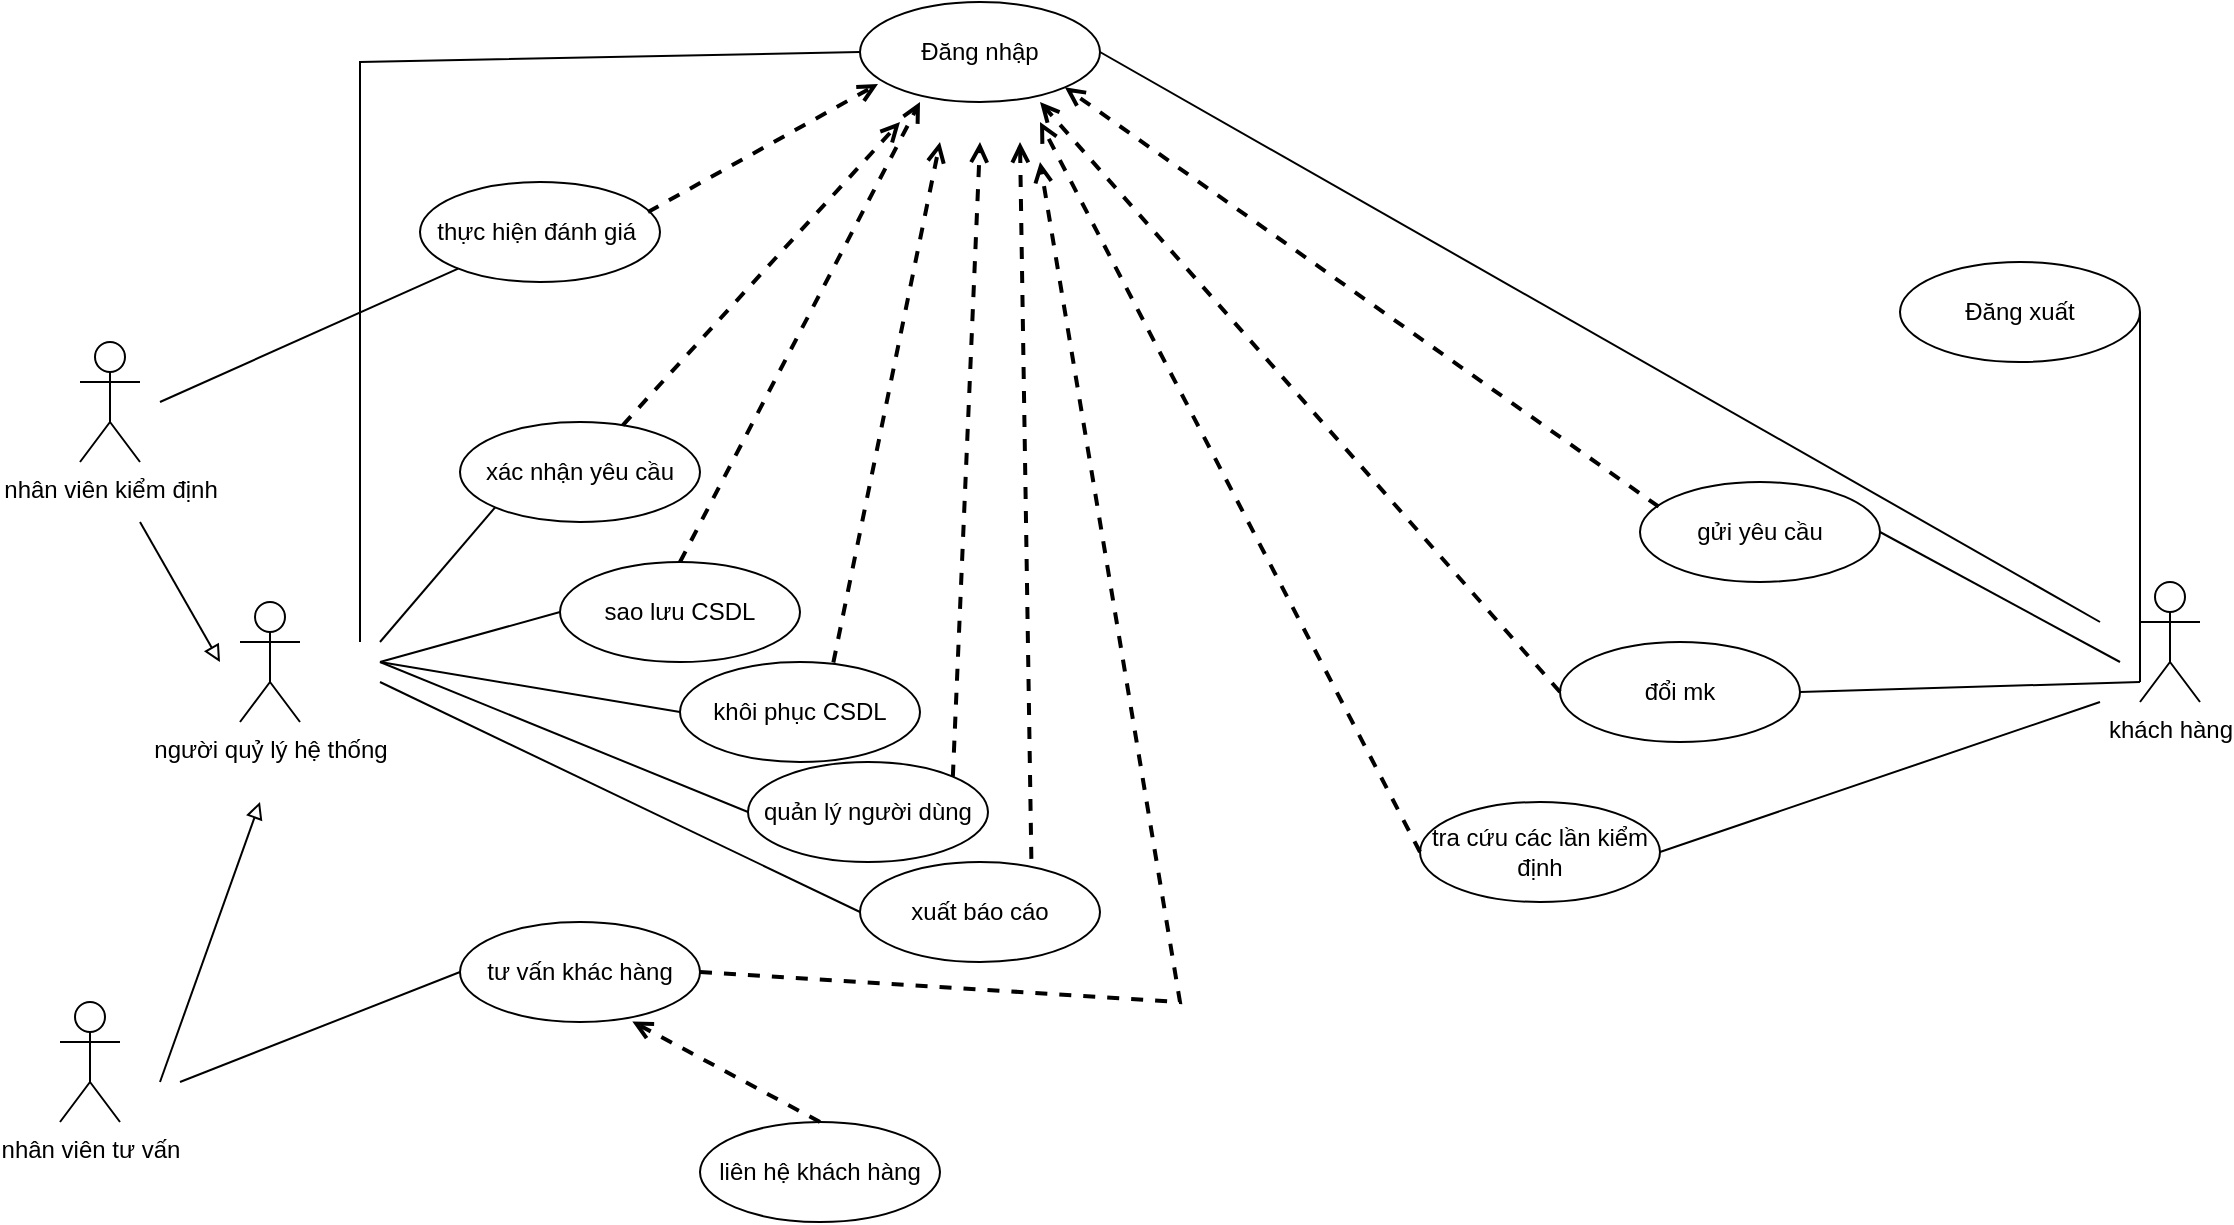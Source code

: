 <mxfile version="24.7.17" pages="2">
  <diagram name="use case tong quat" id="53bPs-Tj5kSFK4nyHWsO">
    <mxGraphModel dx="2080" dy="809" grid="1" gridSize="10" guides="1" tooltips="1" connect="1" arrows="1" fold="1" page="1" pageScale="1" pageWidth="827" pageHeight="1169" math="0" shadow="0">
      <root>
        <mxCell id="0" />
        <mxCell id="1" parent="0" />
        <mxCell id="lSQRYhNzqYqZ9U0qe4sT-1" value="người quỷ lý hệ thống" style="shape=umlActor;verticalLabelPosition=bottom;verticalAlign=top;html=1;outlineConnect=0;" parent="1" vertex="1">
          <mxGeometry x="-80" y="320" width="30" height="60" as="geometry" />
        </mxCell>
        <mxCell id="lSQRYhNzqYqZ9U0qe4sT-2" value="nhân viên tư vấn" style="shape=umlActor;verticalLabelPosition=bottom;verticalAlign=top;html=1;outlineConnect=0;" parent="1" vertex="1">
          <mxGeometry x="-170" y="520" width="30" height="60" as="geometry" />
        </mxCell>
        <mxCell id="lSQRYhNzqYqZ9U0qe4sT-3" value="khách hàng" style="shape=umlActor;verticalLabelPosition=bottom;verticalAlign=top;html=1;outlineConnect=0;" parent="1" vertex="1">
          <mxGeometry x="870" y="310" width="30" height="60" as="geometry" />
        </mxCell>
        <mxCell id="lSQRYhNzqYqZ9U0qe4sT-4" value="nhân viên kiểm định" style="shape=umlActor;verticalLabelPosition=bottom;verticalAlign=top;html=1;outlineConnect=0;" parent="1" vertex="1">
          <mxGeometry x="-160" y="190" width="30" height="60" as="geometry" />
        </mxCell>
        <mxCell id="lSQRYhNzqYqZ9U0qe4sT-7" value="Đăng nhập" style="ellipse;whiteSpace=wrap;html=1;" parent="1" vertex="1">
          <mxGeometry x="230" y="20" width="120" height="50" as="geometry" />
        </mxCell>
        <mxCell id="lSQRYhNzqYqZ9U0qe4sT-8" value="Đăng xuất" style="ellipse;whiteSpace=wrap;html=1;" parent="1" vertex="1">
          <mxGeometry x="750" y="150" width="120" height="50" as="geometry" />
        </mxCell>
        <mxCell id="lSQRYhNzqYqZ9U0qe4sT-9" value="sao lưu CSDL" style="ellipse;whiteSpace=wrap;html=1;" parent="1" vertex="1">
          <mxGeometry x="80" y="300" width="120" height="50" as="geometry" />
        </mxCell>
        <mxCell id="lSQRYhNzqYqZ9U0qe4sT-10" value="khôi phục CSDL" style="ellipse;whiteSpace=wrap;html=1;" parent="1" vertex="1">
          <mxGeometry x="140" y="350" width="120" height="50" as="geometry" />
        </mxCell>
        <mxCell id="lSQRYhNzqYqZ9U0qe4sT-11" value="tư vấn khác hàng" style="ellipse;whiteSpace=wrap;html=1;" parent="1" vertex="1">
          <mxGeometry x="30" y="480" width="120" height="50" as="geometry" />
        </mxCell>
        <mxCell id="lSQRYhNzqYqZ9U0qe4sT-13" value="thực hiện đánh giá&amp;nbsp;&lt;span style=&quot;color: rgba(0, 0, 0, 0); font-family: monospace; font-size: 0px; text-align: start; text-wrap: nowrap;&quot;&gt;%3CmxGraphModel%3E%3Croot%3E%3CmxCell%20id%3D%220%22%2F%3E%3CmxCell%20id%3D%221%22%20parent%3D%220%22%2F%3E%3CmxCell%20id%3D%222%22%20value%3D%22%C4%90%C4%83ng%20nh%E1%BA%ADp%22%20style%3D%22ellipse%3BwhiteSpace%3Dwrap%3Bhtml%3D1%3B%22%20vertex%3D%221%22%20parent%3D%221%22%3E%3CmxGeometry%20x%3D%22330%22%20y%3D%22300%22%20width%3D%22120%22%20height%3D%2250%22%20as%3D%22geometry%22%2F%3E%3C%2FmxCell%3E%3C%2Froot%3E%3C%2FmxGraphModel%3E&lt;/span&gt;&lt;span style=&quot;color: rgba(0, 0, 0, 0); font-family: monospace; font-size: 0px; text-align: start; text-wrap: nowrap;&quot;&gt;%3CmxGraphModel%3E%3Croot%3E%3CmxCell%20id%3D%220%22%2F%3E%3CmxCell%20id%3D%221%22%20parent%3D%220%22%2F%3E%3CmxCell%20id%3D%222%22%20value%3D%22%C4%90%C4%83ng%20nh%E1%BA%ADp%22%20style%3D%22ellipse%3BwhiteSpace%3Dwrap%3Bhtml%3D1%3B%22%20vertex%3D%221%22%20parent%3D%221%22%3E%3CmxGeometry%20x%3D%22330%22%20y%3D%22300%22%20width%3D%22120%22%20height%3D%2250%22%20as%3D%22geometry%22%2F%3E%3C%2FmxCell%3E%3C%2Froot%3E%3C%2FmxGraphModel%3E&lt;/span&gt;" style="ellipse;whiteSpace=wrap;html=1;" parent="1" vertex="1">
          <mxGeometry x="10" y="110" width="120" height="50" as="geometry" />
        </mxCell>
        <mxCell id="lSQRYhNzqYqZ9U0qe4sT-14" value="gửi yêu cầu" style="ellipse;whiteSpace=wrap;html=1;" parent="1" vertex="1">
          <mxGeometry x="620" y="260" width="120" height="50" as="geometry" />
        </mxCell>
        <mxCell id="lSQRYhNzqYqZ9U0qe4sT-15" value="quản lý người dùng" style="ellipse;whiteSpace=wrap;html=1;" parent="1" vertex="1">
          <mxGeometry x="174" y="400" width="120" height="50" as="geometry" />
        </mxCell>
        <mxCell id="lSQRYhNzqYqZ9U0qe4sT-16" value="xuất báo cáo" style="ellipse;whiteSpace=wrap;html=1;" parent="1" vertex="1">
          <mxGeometry x="230" y="450" width="120" height="50" as="geometry" />
        </mxCell>
        <mxCell id="lSQRYhNzqYqZ9U0qe4sT-18" value="" style="endArrow=none;html=1;rounded=0;entryX=0;entryY=0.5;entryDx=0;entryDy=0;" parent="1" target="lSQRYhNzqYqZ9U0qe4sT-7" edge="1">
          <mxGeometry width="50" height="50" relative="1" as="geometry">
            <mxPoint x="-20" y="340" as="sourcePoint" />
            <mxPoint x="420" y="310" as="targetPoint" />
            <Array as="points">
              <mxPoint x="-20" y="50" />
            </Array>
          </mxGeometry>
        </mxCell>
        <mxCell id="lSQRYhNzqYqZ9U0qe4sT-20" value="" style="endArrow=none;html=1;rounded=0;entryX=0;entryY=0.5;entryDx=0;entryDy=0;" parent="1" target="lSQRYhNzqYqZ9U0qe4sT-9" edge="1">
          <mxGeometry width="50" height="50" relative="1" as="geometry">
            <mxPoint x="-10" y="350" as="sourcePoint" />
            <mxPoint x="420" y="310" as="targetPoint" />
          </mxGeometry>
        </mxCell>
        <mxCell id="lSQRYhNzqYqZ9U0qe4sT-21" value="" style="endArrow=none;html=1;rounded=0;entryX=0;entryY=0.5;entryDx=0;entryDy=0;" parent="1" target="lSQRYhNzqYqZ9U0qe4sT-10" edge="1">
          <mxGeometry width="50" height="50" relative="1" as="geometry">
            <mxPoint x="-10" y="350" as="sourcePoint" />
            <mxPoint x="160" y="205" as="targetPoint" />
          </mxGeometry>
        </mxCell>
        <mxCell id="lSQRYhNzqYqZ9U0qe4sT-22" value="" style="endArrow=none;html=1;rounded=0;entryX=0;entryY=0.5;entryDx=0;entryDy=0;" parent="1" target="lSQRYhNzqYqZ9U0qe4sT-15" edge="1">
          <mxGeometry width="50" height="50" relative="1" as="geometry">
            <mxPoint x="-10" y="350" as="sourcePoint" />
            <mxPoint x="170" y="215" as="targetPoint" />
          </mxGeometry>
        </mxCell>
        <mxCell id="lSQRYhNzqYqZ9U0qe4sT-23" value="" style="endArrow=none;html=1;rounded=0;entryX=0;entryY=0.5;entryDx=0;entryDy=0;" parent="1" target="lSQRYhNzqYqZ9U0qe4sT-16" edge="1">
          <mxGeometry width="50" height="50" relative="1" as="geometry">
            <mxPoint x="-10" y="360" as="sourcePoint" />
            <mxPoint x="180" y="225" as="targetPoint" />
          </mxGeometry>
        </mxCell>
        <mxCell id="lSQRYhNzqYqZ9U0qe4sT-26" value="" style="endArrow=none;html=1;rounded=0;entryX=1;entryY=0.5;entryDx=0;entryDy=0;" parent="1" target="lSQRYhNzqYqZ9U0qe4sT-14" edge="1">
          <mxGeometry width="50" height="50" relative="1" as="geometry">
            <mxPoint x="860" y="350" as="sourcePoint" />
            <mxPoint x="700" y="310" as="targetPoint" />
          </mxGeometry>
        </mxCell>
        <mxCell id="lSQRYhNzqYqZ9U0qe4sT-27" value="" style="endArrow=none;html=1;rounded=0;entryX=1;entryY=0.5;entryDx=0;entryDy=0;" parent="1" target="lSQRYhNzqYqZ9U0qe4sT-8" edge="1">
          <mxGeometry width="50" height="50" relative="1" as="geometry">
            <mxPoint x="870" y="360" as="sourcePoint" />
            <mxPoint x="330" y="652.353" as="targetPoint" />
          </mxGeometry>
        </mxCell>
        <mxCell id="lSQRYhNzqYqZ9U0qe4sT-28" value="" style="endArrow=none;html=1;rounded=0;entryX=1;entryY=0.5;entryDx=0;entryDy=0;" parent="1" target="lSQRYhNzqYqZ9U0qe4sT-7" edge="1">
          <mxGeometry width="50" height="50" relative="1" as="geometry">
            <mxPoint x="850" y="330" as="sourcePoint" />
            <mxPoint x="670" y="365" as="targetPoint" />
          </mxGeometry>
        </mxCell>
        <mxCell id="lSQRYhNzqYqZ9U0qe4sT-30" value="" style="endArrow=block;html=1;rounded=0;endFill=0;" parent="1" edge="1">
          <mxGeometry width="50" height="50" relative="1" as="geometry">
            <mxPoint x="-120" y="560" as="sourcePoint" />
            <mxPoint x="-70" y="420" as="targetPoint" />
          </mxGeometry>
        </mxCell>
        <mxCell id="lSQRYhNzqYqZ9U0qe4sT-31" value="" style="endArrow=block;html=1;rounded=0;endFill=0;" parent="1" edge="1">
          <mxGeometry width="50" height="50" relative="1" as="geometry">
            <mxPoint x="-130" y="280" as="sourcePoint" />
            <mxPoint x="-90" y="350" as="targetPoint" />
          </mxGeometry>
        </mxCell>
        <mxCell id="lSQRYhNzqYqZ9U0qe4sT-32" value="" style="endArrow=open;dashed=1;html=1;strokeWidth=2;rounded=0;endFill=0;exitX=0.5;exitY=0;exitDx=0;exitDy=0;" parent="1" source="lSQRYhNzqYqZ9U0qe4sT-9" edge="1">
          <mxGeometry width="50" height="50" relative="1" as="geometry">
            <mxPoint x="210" y="330" as="sourcePoint" />
            <mxPoint x="260" y="70" as="targetPoint" />
          </mxGeometry>
        </mxCell>
        <mxCell id="lSQRYhNzqYqZ9U0qe4sT-33" value="" style="endArrow=open;dashed=1;html=1;strokeWidth=2;rounded=0;endFill=0;exitX=0.639;exitY=0.005;exitDx=0;exitDy=0;exitPerimeter=0;" parent="1" source="lSQRYhNzqYqZ9U0qe4sT-10" edge="1">
          <mxGeometry width="50" height="50" relative="1" as="geometry">
            <mxPoint x="170" y="220" as="sourcePoint" />
            <mxPoint x="270" y="90" as="targetPoint" />
          </mxGeometry>
        </mxCell>
        <mxCell id="lSQRYhNzqYqZ9U0qe4sT-35" value="" style="endArrow=open;dashed=1;html=1;strokeWidth=2;rounded=0;endFill=0;exitX=0.714;exitY=-0.031;exitDx=0;exitDy=0;exitPerimeter=0;" parent="1" source="lSQRYhNzqYqZ9U0qe4sT-16" edge="1">
          <mxGeometry width="50" height="50" relative="1" as="geometry">
            <mxPoint x="314" y="440" as="sourcePoint" />
            <mxPoint x="310" y="90" as="targetPoint" />
          </mxGeometry>
        </mxCell>
        <mxCell id="lSQRYhNzqYqZ9U0qe4sT-36" value="" style="endArrow=open;dashed=1;html=1;strokeWidth=2;rounded=0;endFill=0;exitX=1;exitY=0;exitDx=0;exitDy=0;" parent="1" source="lSQRYhNzqYqZ9U0qe4sT-15" edge="1">
          <mxGeometry width="50" height="50" relative="1" as="geometry">
            <mxPoint x="200" y="250" as="sourcePoint" />
            <mxPoint x="290" y="90" as="targetPoint" />
          </mxGeometry>
        </mxCell>
        <mxCell id="lSQRYhNzqYqZ9U0qe4sT-38" value="đổi mk" style="ellipse;whiteSpace=wrap;html=1;" parent="1" vertex="1">
          <mxGeometry x="580" y="340" width="120" height="50" as="geometry" />
        </mxCell>
        <mxCell id="lSQRYhNzqYqZ9U0qe4sT-39" value="" style="endArrow=none;html=1;rounded=0;entryX=1;entryY=0.5;entryDx=0;entryDy=0;" parent="1" target="lSQRYhNzqYqZ9U0qe4sT-38" edge="1">
          <mxGeometry width="50" height="50" relative="1" as="geometry">
            <mxPoint x="870" y="360" as="sourcePoint" />
            <mxPoint x="710" y="320" as="targetPoint" />
          </mxGeometry>
        </mxCell>
        <mxCell id="lSQRYhNzqYqZ9U0qe4sT-40" value="" style="endArrow=none;html=1;rounded=0;entryX=0;entryY=0.5;entryDx=0;entryDy=0;" parent="1" target="lSQRYhNzqYqZ9U0qe4sT-11" edge="1">
          <mxGeometry width="50" height="50" relative="1" as="geometry">
            <mxPoint x="-110" y="560" as="sourcePoint" />
            <mxPoint x="390" y="440" as="targetPoint" />
          </mxGeometry>
        </mxCell>
        <mxCell id="lSQRYhNzqYqZ9U0qe4sT-43" value="" style="endArrow=open;dashed=1;html=1;strokeWidth=2;rounded=0;endFill=0;exitX=0.078;exitY=0.247;exitDx=0;exitDy=0;entryX=1;entryY=1;entryDx=0;entryDy=0;exitPerimeter=0;" parent="1" source="lSQRYhNzqYqZ9U0qe4sT-14" target="lSQRYhNzqYqZ9U0qe4sT-7" edge="1">
          <mxGeometry width="50" height="50" relative="1" as="geometry">
            <mxPoint x="326" y="458" as="sourcePoint" />
            <mxPoint x="320" y="100" as="targetPoint" />
          </mxGeometry>
        </mxCell>
        <mxCell id="lSQRYhNzqYqZ9U0qe4sT-44" value="" style="endArrow=open;dashed=1;html=1;strokeWidth=2;rounded=0;endFill=0;exitX=0;exitY=0.5;exitDx=0;exitDy=0;entryX=0.75;entryY=1;entryDx=0;entryDy=0;entryPerimeter=0;" parent="1" source="lSQRYhNzqYqZ9U0qe4sT-38" target="lSQRYhNzqYqZ9U0qe4sT-7" edge="1">
          <mxGeometry width="50" height="50" relative="1" as="geometry">
            <mxPoint x="336" y="468" as="sourcePoint" />
            <mxPoint x="330" y="110" as="targetPoint" />
          </mxGeometry>
        </mxCell>
        <mxCell id="lSQRYhNzqYqZ9U0qe4sT-47" value="tra cứu các lần kiểm định" style="ellipse;whiteSpace=wrap;html=1;" parent="1" vertex="1">
          <mxGeometry x="510" y="420" width="120" height="50" as="geometry" />
        </mxCell>
        <mxCell id="lSQRYhNzqYqZ9U0qe4sT-48" value="" style="endArrow=open;dashed=1;html=1;strokeWidth=2;rounded=0;endFill=0;exitX=1;exitY=0.5;exitDx=0;exitDy=0;" parent="1" source="lSQRYhNzqYqZ9U0qe4sT-11" edge="1">
          <mxGeometry width="50" height="50" relative="1" as="geometry">
            <mxPoint x="326" y="458" as="sourcePoint" />
            <mxPoint x="320" y="100" as="targetPoint" />
            <Array as="points">
              <mxPoint x="390" y="520" />
            </Array>
          </mxGeometry>
        </mxCell>
        <mxCell id="lSQRYhNzqYqZ9U0qe4sT-49" value="" style="endArrow=open;dashed=1;html=1;strokeWidth=2;rounded=0;endFill=0;exitX=0.95;exitY=0.3;exitDx=0;exitDy=0;entryX=0.075;entryY=0.82;entryDx=0;entryDy=0;entryPerimeter=0;exitPerimeter=0;" parent="1" source="lSQRYhNzqYqZ9U0qe4sT-13" target="lSQRYhNzqYqZ9U0qe4sT-7" edge="1">
          <mxGeometry width="50" height="50" relative="1" as="geometry">
            <mxPoint x="336" y="468" as="sourcePoint" />
            <mxPoint x="330" y="110" as="targetPoint" />
          </mxGeometry>
        </mxCell>
        <mxCell id="lSQRYhNzqYqZ9U0qe4sT-50" value="" style="endArrow=none;html=1;rounded=0;" parent="1" target="lSQRYhNzqYqZ9U0qe4sT-13" edge="1">
          <mxGeometry width="50" height="50" relative="1" as="geometry">
            <mxPoint x="-120" y="220" as="sourcePoint" />
            <mxPoint x="390" y="440" as="targetPoint" />
          </mxGeometry>
        </mxCell>
        <mxCell id="lSQRYhNzqYqZ9U0qe4sT-53" value="liên hệ khách hàng" style="ellipse;whiteSpace=wrap;html=1;" parent="1" vertex="1">
          <mxGeometry x="150" y="580" width="120" height="50" as="geometry" />
        </mxCell>
        <mxCell id="lSQRYhNzqYqZ9U0qe4sT-54" value="" style="endArrow=open;dashed=1;html=1;strokeWidth=2;rounded=0;endFill=0;entryX=0.718;entryY=0.995;entryDx=0;entryDy=0;entryPerimeter=0;exitX=0.5;exitY=0;exitDx=0;exitDy=0;" parent="1" source="lSQRYhNzqYqZ9U0qe4sT-53" target="lSQRYhNzqYqZ9U0qe4sT-11" edge="1">
          <mxGeometry width="50" height="50" relative="1" as="geometry">
            <mxPoint x="150" y="310" as="sourcePoint" />
            <mxPoint x="270" y="80" as="targetPoint" />
          </mxGeometry>
        </mxCell>
        <mxCell id="lSQRYhNzqYqZ9U0qe4sT-56" value="xác nhận yêu cầu" style="ellipse;whiteSpace=wrap;html=1;" parent="1" vertex="1">
          <mxGeometry x="30" y="230" width="120" height="50" as="geometry" />
        </mxCell>
        <mxCell id="lSQRYhNzqYqZ9U0qe4sT-57" value="" style="endArrow=none;html=1;rounded=0;entryX=0;entryY=1;entryDx=0;entryDy=0;" parent="1" target="lSQRYhNzqYqZ9U0qe4sT-56" edge="1">
          <mxGeometry width="50" height="50" relative="1" as="geometry">
            <mxPoint x="-10" y="340" as="sourcePoint" />
            <mxPoint x="300" y="440" as="targetPoint" />
          </mxGeometry>
        </mxCell>
        <mxCell id="lSQRYhNzqYqZ9U0qe4sT-58" value="" style="endArrow=open;dashed=1;html=1;strokeWidth=2;rounded=0;endFill=0;" parent="1" source="lSQRYhNzqYqZ9U0qe4sT-56" edge="1">
          <mxGeometry width="50" height="50" relative="1" as="geometry">
            <mxPoint x="150" y="310" as="sourcePoint" />
            <mxPoint x="250" y="80" as="targetPoint" />
          </mxGeometry>
        </mxCell>
        <mxCell id="lSQRYhNzqYqZ9U0qe4sT-59" value="" style="endArrow=none;html=1;rounded=0;entryX=1;entryY=0.5;entryDx=0;entryDy=0;" parent="1" target="lSQRYhNzqYqZ9U0qe4sT-47" edge="1">
          <mxGeometry width="50" height="50" relative="1" as="geometry">
            <mxPoint x="850" y="370" as="sourcePoint" />
            <mxPoint x="640" y="385" as="targetPoint" />
          </mxGeometry>
        </mxCell>
        <mxCell id="lSQRYhNzqYqZ9U0qe4sT-60" value="" style="endArrow=open;dashed=1;html=1;strokeWidth=2;rounded=0;endFill=0;exitX=0;exitY=0.5;exitDx=0;exitDy=0;" parent="1" source="lSQRYhNzqYqZ9U0qe4sT-47" edge="1">
          <mxGeometry width="50" height="50" relative="1" as="geometry">
            <mxPoint x="530" y="325" as="sourcePoint" />
            <mxPoint x="320" y="80" as="targetPoint" />
          </mxGeometry>
        </mxCell>
      </root>
    </mxGraphModel>
  </diagram>
  <diagram id="MuZ1EdwapbXiGxudljui" name="Trang-2">
    <mxGraphModel dx="2394" dy="1012" grid="1" gridSize="10" guides="1" tooltips="1" connect="1" arrows="1" fold="1" page="1" pageScale="1" pageWidth="827" pageHeight="1169" math="0" shadow="0">
      <root>
        <mxCell id="0" />
        <mxCell id="1" parent="0" />
        <mxCell id="F_4D0l9TTRCWIXlm0CNp-1" value="người quỷ lý hệ thống" style="shape=umlActor;verticalLabelPosition=bottom;verticalAlign=top;html=1;outlineConnect=0;" vertex="1" parent="1">
          <mxGeometry x="-210" y="380" width="30" height="60" as="geometry" />
        </mxCell>
        <mxCell id="F_4D0l9TTRCWIXlm0CNp-2" value="nhân viên tư vấn" style="shape=umlActor;verticalLabelPosition=bottom;verticalAlign=top;html=1;outlineConnect=0;" vertex="1" parent="1">
          <mxGeometry x="-320" y="650" width="30" height="60" as="geometry" />
        </mxCell>
        <mxCell id="F_4D0l9TTRCWIXlm0CNp-3" value="khách hàng" style="shape=umlActor;verticalLabelPosition=bottom;verticalAlign=top;html=1;outlineConnect=0;" vertex="1" parent="1">
          <mxGeometry x="1010" y="330" width="30" height="60" as="geometry" />
        </mxCell>
        <mxCell id="F_4D0l9TTRCWIXlm0CNp-4" value="nhân viên kiểm định" style="shape=umlActor;verticalLabelPosition=bottom;verticalAlign=top;html=1;outlineConnect=0;" vertex="1" parent="1">
          <mxGeometry x="-280" y="150" width="30" height="60" as="geometry" />
        </mxCell>
        <mxCell id="F_4D0l9TTRCWIXlm0CNp-5" value="Đăng nhập" style="ellipse;whiteSpace=wrap;html=1;" vertex="1" parent="1">
          <mxGeometry x="230" y="20" width="120" height="50" as="geometry" />
        </mxCell>
        <mxCell id="F_4D0l9TTRCWIXlm0CNp-6" value="Đăng xuất" style="ellipse;whiteSpace=wrap;html=1;" vertex="1" parent="1">
          <mxGeometry x="580" y="700" width="120" height="50" as="geometry" />
        </mxCell>
        <mxCell id="F_4D0l9TTRCWIXlm0CNp-7" value="sao lưu CSDL" style="ellipse;whiteSpace=wrap;html=1;" vertex="1" parent="1">
          <mxGeometry x="-20" y="320" width="120" height="50" as="geometry" />
        </mxCell>
        <mxCell id="F_4D0l9TTRCWIXlm0CNp-8" value="khôi phục CSDL" style="ellipse;whiteSpace=wrap;html=1;" vertex="1" parent="1">
          <mxGeometry x="50" y="380" width="120" height="50" as="geometry" />
        </mxCell>
        <mxCell id="F_4D0l9TTRCWIXlm0CNp-9" value="tư vấn khác hàng" style="ellipse;whiteSpace=wrap;html=1;" vertex="1" parent="1">
          <mxGeometry x="-30" y="590" width="120" height="50" as="geometry" />
        </mxCell>
        <mxCell id="F_4D0l9TTRCWIXlm0CNp-10" value="thực hiện đánh giá&amp;nbsp;&lt;span style=&quot;color: rgba(0, 0, 0, 0); font-family: monospace; font-size: 0px; text-align: start; text-wrap: nowrap;&quot;&gt;%3CmxGraphModel%3E%3Croot%3E%3CmxCell%20id%3D%220%22%2F%3E%3CmxCell%20id%3D%221%22%20parent%3D%220%22%2F%3E%3CmxCell%20id%3D%222%22%20value%3D%22%C4%90%C4%83ng%20nh%E1%BA%ADp%22%20style%3D%22ellipse%3BwhiteSpace%3Dwrap%3Bhtml%3D1%3B%22%20vertex%3D%221%22%20parent%3D%221%22%3E%3CmxGeometry%20x%3D%22330%22%20y%3D%22300%22%20width%3D%22120%22%20height%3D%2250%22%20as%3D%22geometry%22%2F%3E%3C%2FmxCell%3E%3C%2Froot%3E%3C%2FmxGraphModel%3E&lt;/span&gt;&lt;span style=&quot;color: rgba(0, 0, 0, 0); font-family: monospace; font-size: 0px; text-align: start; text-wrap: nowrap;&quot;&gt;%3CmxGraphModel%3E%3Croot%3E%3CmxCell%20id%3D%220%22%2F%3E%3CmxCell%20id%3D%221%22%20parent%3D%220%22%2F%3E%3CmxCell%20id%3D%222%22%20value%3D%22%C4%90%C4%83ng%20nh%E1%BA%ADp%22%20style%3D%22ellipse%3BwhiteSpace%3Dwrap%3Bhtml%3D1%3B%22%20vertex%3D%221%22%20parent%3D%221%22%3E%3CmxGeometry%20x%3D%22330%22%20y%3D%22300%22%20width%3D%22120%22%20height%3D%2250%22%20as%3D%22geometry%22%2F%3E%3C%2FmxCell%3E%3C%2Froot%3E%3C%2FmxGraphModel%3E&lt;/span&gt;" style="ellipse;whiteSpace=wrap;html=1;" vertex="1" parent="1">
          <mxGeometry x="-90" y="110" width="120" height="50" as="geometry" />
        </mxCell>
        <mxCell id="F_4D0l9TTRCWIXlm0CNp-11" value="gửi yêu cầu" style="ellipse;whiteSpace=wrap;html=1;" vertex="1" parent="1">
          <mxGeometry x="730" y="220" width="120" height="50" as="geometry" />
        </mxCell>
        <mxCell id="F_4D0l9TTRCWIXlm0CNp-12" value="quản lý người dùng" style="ellipse;whiteSpace=wrap;html=1;" vertex="1" parent="1">
          <mxGeometry x="120" y="430" width="120" height="50" as="geometry" />
        </mxCell>
        <mxCell id="F_4D0l9TTRCWIXlm0CNp-13" value="xuất báo cáo" style="ellipse;whiteSpace=wrap;html=1;" vertex="1" parent="1">
          <mxGeometry x="280" y="550" width="120" height="50" as="geometry" />
        </mxCell>
        <mxCell id="F_4D0l9TTRCWIXlm0CNp-14" value="" style="endArrow=none;html=1;rounded=0;entryX=0;entryY=0.5;entryDx=0;entryDy=0;" edge="1" parent="1" target="F_4D0l9TTRCWIXlm0CNp-5">
          <mxGeometry width="50" height="50" relative="1" as="geometry">
            <mxPoint x="-170" y="360" as="sourcePoint" />
            <mxPoint x="420" y="310" as="targetPoint" />
            <Array as="points">
              <mxPoint x="-110" y="60" />
            </Array>
          </mxGeometry>
        </mxCell>
        <mxCell id="F_4D0l9TTRCWIXlm0CNp-15" value="" style="endArrow=none;html=1;rounded=0;entryX=0;entryY=0.5;entryDx=0;entryDy=0;" edge="1" parent="1" target="F_4D0l9TTRCWIXlm0CNp-7">
          <mxGeometry width="50" height="50" relative="1" as="geometry">
            <mxPoint x="-160" y="390" as="sourcePoint" />
            <mxPoint x="420" y="310" as="targetPoint" />
          </mxGeometry>
        </mxCell>
        <mxCell id="F_4D0l9TTRCWIXlm0CNp-16" value="" style="endArrow=none;html=1;rounded=0;entryX=0;entryY=0.5;entryDx=0;entryDy=0;" edge="1" parent="1" target="F_4D0l9TTRCWIXlm0CNp-8">
          <mxGeometry width="50" height="50" relative="1" as="geometry">
            <mxPoint x="-150" y="410" as="sourcePoint" />
            <mxPoint x="160" y="205" as="targetPoint" />
          </mxGeometry>
        </mxCell>
        <mxCell id="F_4D0l9TTRCWIXlm0CNp-17" value="" style="endArrow=none;html=1;rounded=0;entryX=0;entryY=0.5;entryDx=0;entryDy=0;" edge="1" parent="1" target="F_4D0l9TTRCWIXlm0CNp-12">
          <mxGeometry width="50" height="50" relative="1" as="geometry">
            <mxPoint x="-140" y="420" as="sourcePoint" />
            <mxPoint x="170" y="215" as="targetPoint" />
          </mxGeometry>
        </mxCell>
        <mxCell id="F_4D0l9TTRCWIXlm0CNp-18" value="" style="endArrow=none;html=1;rounded=0;entryX=0;entryY=0.5;entryDx=0;entryDy=0;" edge="1" parent="1" target="F_4D0l9TTRCWIXlm0CNp-13">
          <mxGeometry width="50" height="50" relative="1" as="geometry">
            <mxPoint x="-140" y="430" as="sourcePoint" />
            <mxPoint x="180" y="225" as="targetPoint" />
            <Array as="points">
              <mxPoint x="-60" y="530" />
            </Array>
          </mxGeometry>
        </mxCell>
        <mxCell id="F_4D0l9TTRCWIXlm0CNp-19" value="" style="endArrow=none;html=1;rounded=0;entryX=1;entryY=0.5;entryDx=0;entryDy=0;" edge="1" parent="1" target="F_4D0l9TTRCWIXlm0CNp-11">
          <mxGeometry width="50" height="50" relative="1" as="geometry">
            <mxPoint x="960" y="350" as="sourcePoint" />
            <mxPoint x="700" y="310" as="targetPoint" />
          </mxGeometry>
        </mxCell>
        <mxCell id="F_4D0l9TTRCWIXlm0CNp-20" value="" style="endArrow=none;html=1;rounded=0;entryX=1;entryY=0.5;entryDx=0;entryDy=0;" edge="1" parent="1" target="F_4D0l9TTRCWIXlm0CNp-6">
          <mxGeometry width="50" height="50" relative="1" as="geometry">
            <mxPoint x="990" y="380" as="sourcePoint" />
            <mxPoint x="330" y="652.353" as="targetPoint" />
          </mxGeometry>
        </mxCell>
        <mxCell id="F_4D0l9TTRCWIXlm0CNp-21" value="" style="endArrow=none;html=1;rounded=0;entryX=1;entryY=0.5;entryDx=0;entryDy=0;" edge="1" parent="1" target="F_4D0l9TTRCWIXlm0CNp-5">
          <mxGeometry width="50" height="50" relative="1" as="geometry">
            <mxPoint x="990" y="340" as="sourcePoint" />
            <mxPoint x="670" y="365" as="targetPoint" />
            <Array as="points">
              <mxPoint x="840" y="150" />
            </Array>
          </mxGeometry>
        </mxCell>
        <mxCell id="F_4D0l9TTRCWIXlm0CNp-22" value="" style="endArrow=block;html=1;rounded=0;endFill=0;" edge="1" parent="1">
          <mxGeometry width="50" height="50" relative="1" as="geometry">
            <mxPoint x="-280" y="620" as="sourcePoint" />
            <mxPoint x="-230" y="480" as="targetPoint" />
          </mxGeometry>
        </mxCell>
        <mxCell id="F_4D0l9TTRCWIXlm0CNp-23" value="" style="endArrow=block;html=1;rounded=0;endFill=0;" edge="1" parent="1">
          <mxGeometry width="50" height="50" relative="1" as="geometry">
            <mxPoint x="-260" y="250" as="sourcePoint" />
            <mxPoint x="-210" y="360" as="targetPoint" />
          </mxGeometry>
        </mxCell>
        <mxCell id="F_4D0l9TTRCWIXlm0CNp-24" value="" style="endArrow=open;dashed=1;html=1;strokeWidth=2;rounded=0;endFill=0;exitX=0.5;exitY=0;exitDx=0;exitDy=0;" edge="1" parent="1" source="F_4D0l9TTRCWIXlm0CNp-7">
          <mxGeometry width="50" height="50" relative="1" as="geometry">
            <mxPoint x="210" y="330" as="sourcePoint" />
            <mxPoint x="260" y="70" as="targetPoint" />
          </mxGeometry>
        </mxCell>
        <mxCell id="F_4D0l9TTRCWIXlm0CNp-49" value="&amp;lt;&amp;lt;include&amp;gt;&amp;gt;" style="edgeLabel;html=1;align=center;verticalAlign=middle;resizable=0;points=[];" vertex="1" connectable="0" parent="F_4D0l9TTRCWIXlm0CNp-24">
          <mxGeometry x="-0.502" relative="1" as="geometry">
            <mxPoint y="1" as="offset" />
          </mxGeometry>
        </mxCell>
        <mxCell id="F_4D0l9TTRCWIXlm0CNp-25" value="" style="endArrow=open;dashed=1;html=1;strokeWidth=2;rounded=0;endFill=0;exitX=0.639;exitY=0.005;exitDx=0;exitDy=0;exitPerimeter=0;" edge="1" parent="1" source="F_4D0l9TTRCWIXlm0CNp-8">
          <mxGeometry width="50" height="50" relative="1" as="geometry">
            <mxPoint x="170" y="220" as="sourcePoint" />
            <mxPoint x="270" y="90" as="targetPoint" />
          </mxGeometry>
        </mxCell>
        <mxCell id="F_4D0l9TTRCWIXlm0CNp-50" value="&amp;lt;&amp;lt;include&amp;gt;&amp;gt;" style="edgeLabel;html=1;align=center;verticalAlign=middle;resizable=0;points=[];" vertex="1" connectable="0" parent="F_4D0l9TTRCWIXlm0CNp-25">
          <mxGeometry x="0.061" y="-1" relative="1" as="geometry">
            <mxPoint x="1" y="-1" as="offset" />
          </mxGeometry>
        </mxCell>
        <mxCell id="F_4D0l9TTRCWIXlm0CNp-26" value="" style="endArrow=open;dashed=1;html=1;strokeWidth=2;rounded=0;endFill=0;exitX=0.714;exitY=-0.031;exitDx=0;exitDy=0;exitPerimeter=0;" edge="1" parent="1" source="F_4D0l9TTRCWIXlm0CNp-13">
          <mxGeometry width="50" height="50" relative="1" as="geometry">
            <mxPoint x="314" y="440" as="sourcePoint" />
            <mxPoint x="310" y="90" as="targetPoint" />
          </mxGeometry>
        </mxCell>
        <mxCell id="F_4D0l9TTRCWIXlm0CNp-52" value="&amp;lt;&amp;lt;include&amp;gt;&amp;gt;" style="edgeLabel;html=1;align=center;verticalAlign=middle;resizable=0;points=[];" vertex="1" connectable="0" parent="F_4D0l9TTRCWIXlm0CNp-26">
          <mxGeometry x="0.029" y="-4" relative="1" as="geometry">
            <mxPoint as="offset" />
          </mxGeometry>
        </mxCell>
        <mxCell id="F_4D0l9TTRCWIXlm0CNp-27" value="" style="endArrow=open;dashed=1;html=1;strokeWidth=2;rounded=0;endFill=0;exitX=1;exitY=0;exitDx=0;exitDy=0;" edge="1" parent="1" source="F_4D0l9TTRCWIXlm0CNp-12">
          <mxGeometry width="50" height="50" relative="1" as="geometry">
            <mxPoint x="200" y="250" as="sourcePoint" />
            <mxPoint x="290" y="90" as="targetPoint" />
          </mxGeometry>
        </mxCell>
        <mxCell id="F_4D0l9TTRCWIXlm0CNp-51" value="&amp;lt;&amp;lt;include&amp;gt;&amp;gt;" style="edgeLabel;html=1;align=center;verticalAlign=middle;resizable=0;points=[];" vertex="1" connectable="0" parent="F_4D0l9TTRCWIXlm0CNp-27">
          <mxGeometry x="0.011" y="-3" relative="1" as="geometry">
            <mxPoint y="1" as="offset" />
          </mxGeometry>
        </mxCell>
        <mxCell id="F_4D0l9TTRCWIXlm0CNp-28" value="quên mật khẩu" style="ellipse;whiteSpace=wrap;html=1;" vertex="1" parent="1">
          <mxGeometry x="660" y="320" width="120" height="50" as="geometry" />
        </mxCell>
        <mxCell id="F_4D0l9TTRCWIXlm0CNp-29" value="" style="endArrow=none;html=1;rounded=0;entryX=1;entryY=0.5;entryDx=0;entryDy=0;" edge="1" parent="1" target="F_4D0l9TTRCWIXlm0CNp-28">
          <mxGeometry width="50" height="50" relative="1" as="geometry">
            <mxPoint x="970" y="360" as="sourcePoint" />
            <mxPoint x="710" y="320" as="targetPoint" />
          </mxGeometry>
        </mxCell>
        <mxCell id="F_4D0l9TTRCWIXlm0CNp-30" value="" style="endArrow=none;html=1;rounded=0;" edge="1" parent="1">
          <mxGeometry width="50" height="50" relative="1" as="geometry">
            <mxPoint x="-265" y="680" as="sourcePoint" />
            <mxPoint x="-30" y="620" as="targetPoint" />
          </mxGeometry>
        </mxCell>
        <mxCell id="F_4D0l9TTRCWIXlm0CNp-31" value="" style="endArrow=open;dashed=1;html=1;strokeWidth=2;rounded=0;endFill=0;exitX=0;exitY=0.5;exitDx=0;exitDy=0;entryX=1;entryY=1;entryDx=0;entryDy=0;" edge="1" parent="1" source="F_4D0l9TTRCWIXlm0CNp-11" target="F_4D0l9TTRCWIXlm0CNp-5">
          <mxGeometry width="50" height="50" relative="1" as="geometry">
            <mxPoint x="326" y="458" as="sourcePoint" />
            <mxPoint x="320" y="100" as="targetPoint" />
          </mxGeometry>
        </mxCell>
        <mxCell id="F_4D0l9TTRCWIXlm0CNp-56" value="&amp;lt;&amp;lt;include&amp;gt;&amp;gt;" style="edgeLabel;html=1;align=center;verticalAlign=middle;resizable=0;points=[];" vertex="1" connectable="0" parent="F_4D0l9TTRCWIXlm0CNp-31">
          <mxGeometry x="-0.021" y="7" relative="1" as="geometry">
            <mxPoint x="1" as="offset" />
          </mxGeometry>
        </mxCell>
        <mxCell id="F_4D0l9TTRCWIXlm0CNp-32" value="" style="endArrow=open;dashed=1;html=1;strokeWidth=2;rounded=0;endFill=0;exitX=0;exitY=0.5;exitDx=0;exitDy=0;entryX=0.75;entryY=1;entryDx=0;entryDy=0;entryPerimeter=0;" edge="1" parent="1" source="F_4D0l9TTRCWIXlm0CNp-28" target="F_4D0l9TTRCWIXlm0CNp-5">
          <mxGeometry width="50" height="50" relative="1" as="geometry">
            <mxPoint x="336" y="468" as="sourcePoint" />
            <mxPoint x="330" y="110" as="targetPoint" />
          </mxGeometry>
        </mxCell>
        <mxCell id="F_4D0l9TTRCWIXlm0CNp-55" value="&amp;lt;&amp;lt;include&amp;gt;&amp;gt;" style="edgeLabel;html=1;align=center;verticalAlign=middle;resizable=0;points=[];" vertex="1" connectable="0" parent="F_4D0l9TTRCWIXlm0CNp-32">
          <mxGeometry x="-0.109" y="-1" relative="1" as="geometry">
            <mxPoint as="offset" />
          </mxGeometry>
        </mxCell>
        <mxCell id="F_4D0l9TTRCWIXlm0CNp-33" value="tra cứu các lần kiểm định" style="ellipse;whiteSpace=wrap;html=1;" vertex="1" parent="1">
          <mxGeometry x="620" y="440" width="120" height="50" as="geometry" />
        </mxCell>
        <mxCell id="F_4D0l9TTRCWIXlm0CNp-34" value="" style="endArrow=open;dashed=1;html=1;strokeWidth=2;rounded=0;endFill=0;exitX=1;exitY=0.5;exitDx=0;exitDy=0;" edge="1" parent="1" source="F_4D0l9TTRCWIXlm0CNp-9">
          <mxGeometry width="50" height="50" relative="1" as="geometry">
            <mxPoint x="326" y="458" as="sourcePoint" />
            <mxPoint x="320" y="100" as="targetPoint" />
            <Array as="points">
              <mxPoint x="420" y="620" />
              <mxPoint x="400" y="360" />
            </Array>
          </mxGeometry>
        </mxCell>
        <mxCell id="F_4D0l9TTRCWIXlm0CNp-53" value="&amp;lt;&amp;lt;include&amp;gt;&amp;gt;" style="edgeLabel;html=1;align=center;verticalAlign=middle;resizable=0;points=[];" vertex="1" connectable="0" parent="F_4D0l9TTRCWIXlm0CNp-34">
          <mxGeometry x="0.663" y="-3" relative="1" as="geometry">
            <mxPoint as="offset" />
          </mxGeometry>
        </mxCell>
        <mxCell id="F_4D0l9TTRCWIXlm0CNp-35" value="" style="endArrow=open;dashed=1;html=1;strokeWidth=2;rounded=0;endFill=0;exitX=0.95;exitY=0.3;exitDx=0;exitDy=0;entryX=0.075;entryY=0.82;entryDx=0;entryDy=0;entryPerimeter=0;exitPerimeter=0;" edge="1" parent="1" source="F_4D0l9TTRCWIXlm0CNp-10" target="F_4D0l9TTRCWIXlm0CNp-5">
          <mxGeometry width="50" height="50" relative="1" as="geometry">
            <mxPoint x="336" y="468" as="sourcePoint" />
            <mxPoint x="330" y="110" as="targetPoint" />
          </mxGeometry>
        </mxCell>
        <mxCell id="F_4D0l9TTRCWIXlm0CNp-46" value="&amp;lt;&amp;lt;include&amp;gt;&amp;gt;" style="edgeLabel;html=1;align=center;verticalAlign=middle;resizable=0;points=[];" vertex="1" connectable="0" parent="F_4D0l9TTRCWIXlm0CNp-35">
          <mxGeometry x="-0.317" y="-4" relative="1" as="geometry">
            <mxPoint as="offset" />
          </mxGeometry>
        </mxCell>
        <mxCell id="F_4D0l9TTRCWIXlm0CNp-36" value="" style="endArrow=none;html=1;rounded=0;" edge="1" parent="1" target="F_4D0l9TTRCWIXlm0CNp-10">
          <mxGeometry width="50" height="50" relative="1" as="geometry">
            <mxPoint x="-230" y="190" as="sourcePoint" />
            <mxPoint x="390" y="440" as="targetPoint" />
          </mxGeometry>
        </mxCell>
        <mxCell id="F_4D0l9TTRCWIXlm0CNp-37" value="liên hệ khách hàng" style="ellipse;whiteSpace=wrap;html=1;" vertex="1" parent="1">
          <mxGeometry x="210" y="660" width="120" height="50" as="geometry" />
        </mxCell>
        <mxCell id="F_4D0l9TTRCWIXlm0CNp-38" value="" style="endArrow=open;dashed=1;html=1;strokeWidth=2;rounded=0;endFill=0;entryX=1;entryY=1;entryDx=0;entryDy=0;exitX=0;exitY=0.5;exitDx=0;exitDy=0;" edge="1" parent="1" source="F_4D0l9TTRCWIXlm0CNp-37" target="F_4D0l9TTRCWIXlm0CNp-9">
          <mxGeometry width="50" height="50" relative="1" as="geometry">
            <mxPoint x="150" y="310" as="sourcePoint" />
            <mxPoint x="270" y="80" as="targetPoint" />
          </mxGeometry>
        </mxCell>
        <mxCell id="F_4D0l9TTRCWIXlm0CNp-57" value="&amp;lt;&amp;lt;extend&amp;gt;&amp;gt;" style="edgeLabel;html=1;align=center;verticalAlign=middle;resizable=0;points=[];" vertex="1" connectable="0" parent="F_4D0l9TTRCWIXlm0CNp-38">
          <mxGeometry x="-0.181" y="-2" relative="1" as="geometry">
            <mxPoint as="offset" />
          </mxGeometry>
        </mxCell>
        <mxCell id="F_4D0l9TTRCWIXlm0CNp-39" value="xác nhận yêu cầu" style="ellipse;whiteSpace=wrap;html=1;" vertex="1" parent="1">
          <mxGeometry x="-130" y="260" width="120" height="50" as="geometry" />
        </mxCell>
        <mxCell id="F_4D0l9TTRCWIXlm0CNp-40" value="" style="endArrow=none;html=1;rounded=0;entryX=0;entryY=1;entryDx=0;entryDy=0;" edge="1" parent="1" target="F_4D0l9TTRCWIXlm0CNp-39">
          <mxGeometry width="50" height="50" relative="1" as="geometry">
            <mxPoint x="-160" y="380" as="sourcePoint" />
            <mxPoint x="300" y="440" as="targetPoint" />
          </mxGeometry>
        </mxCell>
        <mxCell id="F_4D0l9TTRCWIXlm0CNp-41" value="" style="endArrow=open;dashed=1;html=1;strokeWidth=2;rounded=0;endFill=0;" edge="1" parent="1" source="F_4D0l9TTRCWIXlm0CNp-39">
          <mxGeometry width="50" height="50" relative="1" as="geometry">
            <mxPoint x="150" y="310" as="sourcePoint" />
            <mxPoint x="250" y="80" as="targetPoint" />
          </mxGeometry>
        </mxCell>
        <mxCell id="F_4D0l9TTRCWIXlm0CNp-47" value="&lt;span style=&quot;color: rgba(0, 0, 0, 0); font-family: monospace; font-size: 0px; text-align: start; background-color: rgb(251, 251, 251);&quot;&gt;%3CmxGraphModel%3E%3Croot%3E%3CmxCell%20id%3D%220%22%2F%3E%3CmxCell%20id%3D%221%22%20parent%3D%220%22%2F%3E%3CmxCell%20id%3D%222%22%20value%3D%22%26amp%3Blt%3B%26amp%3Blt%3Binclude%26amp%3Bgt%3B%26amp%3Bgt%3B%22%20style%3D%22edgeLabel%3Bhtml%3D1%3Balign%3Dcenter%3BverticalAlign%3Dmiddle%3Bresizable%3D0%3Bpoints%3D%5B%5D%3B%22%20vertex%3D%221%22%20connectable%3D%220%22%20parent%3D%221%22%3E%3CmxGeometry%20x%3D%2298.331%22%20y%3D%22107.047%22%20as%3D%22geometry%22%2F%3E%3C%2FmxCell%3E%3C%2Froot%3E%3C%2FmxGraphModel%3E&lt;/span&gt;" style="edgeLabel;html=1;align=center;verticalAlign=middle;resizable=0;points=[];" vertex="1" connectable="0" parent="F_4D0l9TTRCWIXlm0CNp-41">
          <mxGeometry x="0.215" y="-2" relative="1" as="geometry">
            <mxPoint as="offset" />
          </mxGeometry>
        </mxCell>
        <mxCell id="F_4D0l9TTRCWIXlm0CNp-48" value="&amp;lt;&amp;lt;include&amp;gt;&amp;gt;" style="edgeLabel;html=1;align=center;verticalAlign=middle;resizable=0;points=[];" vertex="1" connectable="0" parent="F_4D0l9TTRCWIXlm0CNp-41">
          <mxGeometry x="-0.211" y="-1" relative="1" as="geometry">
            <mxPoint as="offset" />
          </mxGeometry>
        </mxCell>
        <mxCell id="F_4D0l9TTRCWIXlm0CNp-42" value="" style="endArrow=none;html=1;rounded=0;entryX=1;entryY=0.5;entryDx=0;entryDy=0;" edge="1" parent="1" target="F_4D0l9TTRCWIXlm0CNp-33">
          <mxGeometry width="50" height="50" relative="1" as="geometry">
            <mxPoint x="980" y="380" as="sourcePoint" />
            <mxPoint x="640" y="385" as="targetPoint" />
          </mxGeometry>
        </mxCell>
        <mxCell id="F_4D0l9TTRCWIXlm0CNp-43" value="" style="endArrow=open;dashed=1;html=1;strokeWidth=2;rounded=0;endFill=0;exitX=0;exitY=0.5;exitDx=0;exitDy=0;" edge="1" parent="1" source="F_4D0l9TTRCWIXlm0CNp-33">
          <mxGeometry width="50" height="50" relative="1" as="geometry">
            <mxPoint x="530" y="325" as="sourcePoint" />
            <mxPoint x="320" y="80" as="targetPoint" />
          </mxGeometry>
        </mxCell>
        <mxCell id="F_4D0l9TTRCWIXlm0CNp-54" value="&amp;lt;&amp;lt;include&amp;gt;&amp;gt;" style="edgeLabel;html=1;align=center;verticalAlign=middle;resizable=0;points=[];" vertex="1" connectable="0" parent="F_4D0l9TTRCWIXlm0CNp-43">
          <mxGeometry x="0.237" y="-3" relative="1" as="geometry">
            <mxPoint as="offset" />
          </mxGeometry>
        </mxCell>
        <mxCell id="F_4D0l9TTRCWIXlm0CNp-45" value="" style="endArrow=none;html=1;rounded=0;exitX=0;exitY=0.5;exitDx=0;exitDy=0;" edge="1" parent="1" source="F_4D0l9TTRCWIXlm0CNp-6">
          <mxGeometry width="50" height="50" relative="1" as="geometry">
            <mxPoint x="1000" y="390" as="sourcePoint" />
            <mxPoint x="-180" y="470" as="targetPoint" />
            <Array as="points">
              <mxPoint x="-150" y="730" />
            </Array>
          </mxGeometry>
        </mxCell>
        <mxCell id="F_4D0l9TTRCWIXlm0CNp-58" value="im giấy chứng nhận" style="ellipse;whiteSpace=wrap;html=1;" vertex="1" parent="1">
          <mxGeometry x="500" y="550" width="120" height="50" as="geometry" />
        </mxCell>
        <mxCell id="F_4D0l9TTRCWIXlm0CNp-59" value="" style="endArrow=open;dashed=1;html=1;strokeWidth=2;rounded=0;endFill=0;entryX=1;entryY=1;entryDx=0;entryDy=0;exitX=0;exitY=0.5;exitDx=0;exitDy=0;" edge="1" parent="1" source="F_4D0l9TTRCWIXlm0CNp-58">
          <mxGeometry width="50" height="50" relative="1" as="geometry">
            <mxPoint x="508" y="621" as="sourcePoint" />
            <mxPoint x="370" y="569" as="targetPoint" />
          </mxGeometry>
        </mxCell>
        <mxCell id="F_4D0l9TTRCWIXlm0CNp-60" value="&amp;lt;&amp;lt;extend&amp;gt;&amp;gt;" style="edgeLabel;html=1;align=center;verticalAlign=middle;resizable=0;points=[];" vertex="1" connectable="0" parent="F_4D0l9TTRCWIXlm0CNp-59">
          <mxGeometry x="-0.181" y="-2" relative="1" as="geometry">
            <mxPoint x="10" y="7" as="offset" />
          </mxGeometry>
        </mxCell>
        <mxCell id="F_4D0l9TTRCWIXlm0CNp-61" value="quản lý dịch vụ" style="ellipse;whiteSpace=wrap;html=1;" vertex="1" parent="1">
          <mxGeometry x="170" y="500" width="120" height="50" as="geometry" />
        </mxCell>
        <mxCell id="F_4D0l9TTRCWIXlm0CNp-62" value="" style="endArrow=none;html=1;rounded=0;entryX=0;entryY=0.5;entryDx=0;entryDy=0;" edge="1" parent="1" target="F_4D0l9TTRCWIXlm0CNp-61">
          <mxGeometry width="50" height="50" relative="1" as="geometry">
            <mxPoint x="-130" y="440" as="sourcePoint" />
            <mxPoint x="290" y="470" as="targetPoint" />
          </mxGeometry>
        </mxCell>
        <mxCell id="F_4D0l9TTRCWIXlm0CNp-63" value="" style="endArrow=open;dashed=1;html=1;strokeWidth=2;rounded=0;endFill=0;exitX=0.796;exitY=0.082;exitDx=0;exitDy=0;exitPerimeter=0;" edge="1" parent="1" source="F_4D0l9TTRCWIXlm0CNp-61">
          <mxGeometry width="50" height="50" relative="1" as="geometry">
            <mxPoint x="376" y="558" as="sourcePoint" />
            <mxPoint x="320" y="100" as="targetPoint" />
          </mxGeometry>
        </mxCell>
        <mxCell id="F_4D0l9TTRCWIXlm0CNp-64" value="&amp;lt;&amp;lt;include&amp;gt;&amp;gt;" style="edgeLabel;html=1;align=center;verticalAlign=middle;resizable=0;points=[];" vertex="1" connectable="0" parent="F_4D0l9TTRCWIXlm0CNp-63">
          <mxGeometry x="0.029" y="-4" relative="1" as="geometry">
            <mxPoint as="offset" />
          </mxGeometry>
        </mxCell>
      </root>
    </mxGraphModel>
  </diagram>
</mxfile>
